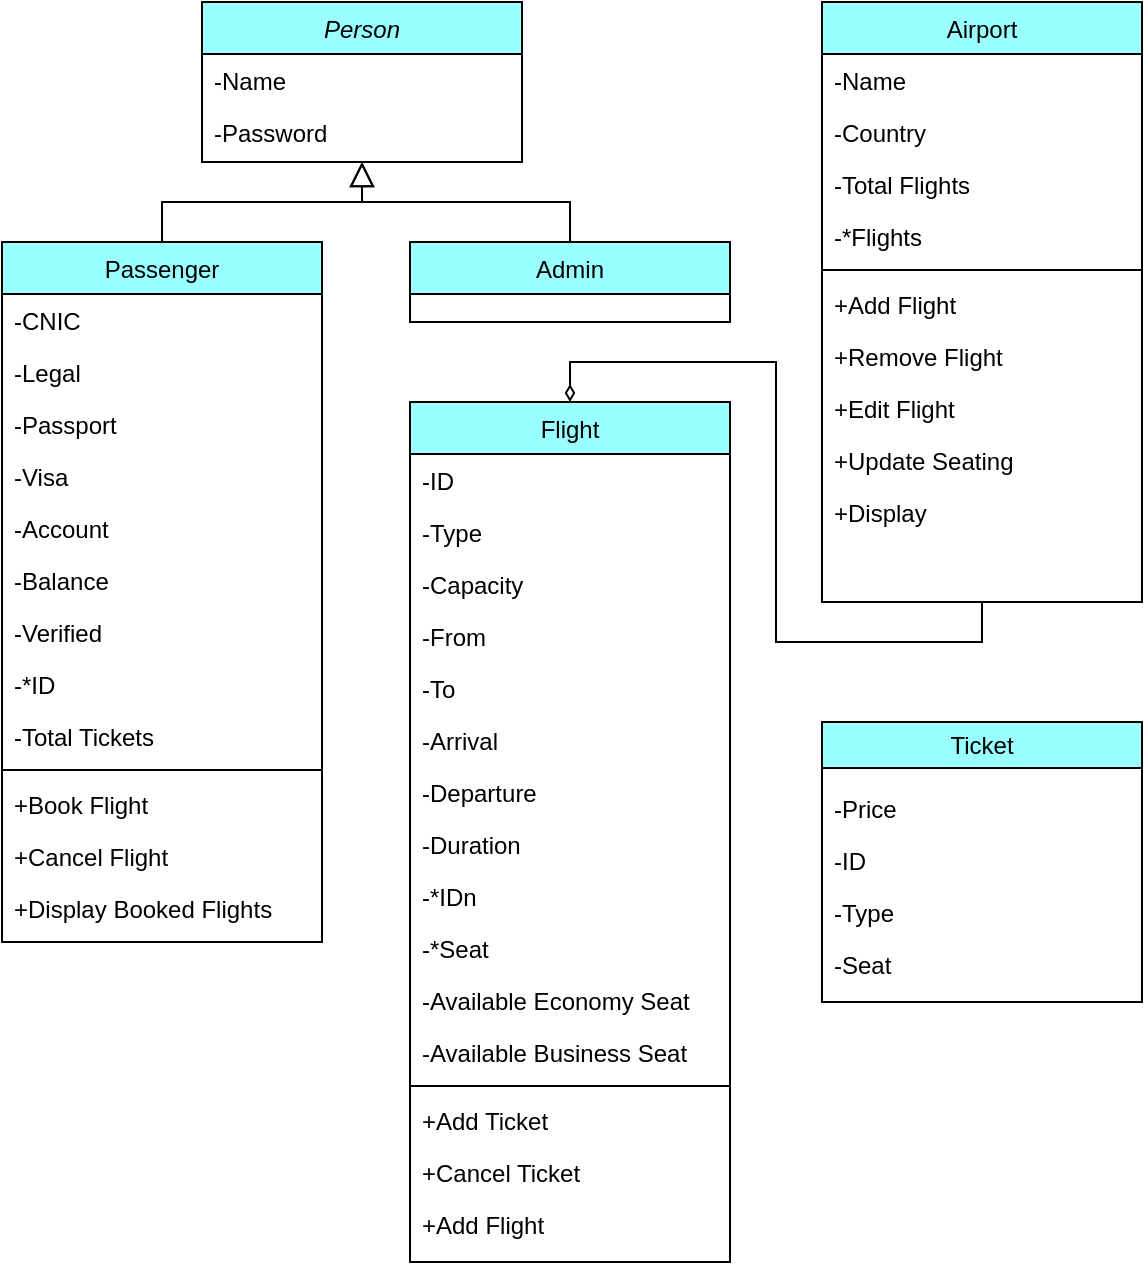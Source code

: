 <mxfile version="21.2.9" type="device">
  <diagram id="C5RBs43oDa-KdzZeNtuy" name="Page-1">
    <mxGraphModel dx="880" dy="490" grid="1" gridSize="10" guides="1" tooltips="1" connect="1" arrows="1" fold="1" page="1" pageScale="1" pageWidth="827" pageHeight="1169" math="0" shadow="0">
      <root>
        <mxCell id="WIyWlLk6GJQsqaUBKTNV-0" />
        <mxCell id="WIyWlLk6GJQsqaUBKTNV-1" parent="WIyWlLk6GJQsqaUBKTNV-0" />
        <mxCell id="zkfFHV4jXpPFQw0GAbJ--0" value="Person" style="swimlane;fontStyle=2;align=center;verticalAlign=top;childLayout=stackLayout;horizontal=1;startSize=26;horizontalStack=0;resizeParent=1;resizeLast=0;collapsible=1;marginBottom=0;rounded=0;shadow=0;strokeWidth=1;fillColor=#99FFFF;" parent="WIyWlLk6GJQsqaUBKTNV-1" vertex="1">
          <mxGeometry x="230" y="120" width="160" height="80" as="geometry">
            <mxRectangle x="220" y="120" width="160" height="26" as="alternateBounds" />
          </mxGeometry>
        </mxCell>
        <mxCell id="zkfFHV4jXpPFQw0GAbJ--1" value="-Name" style="text;align=left;verticalAlign=top;spacingLeft=4;spacingRight=4;overflow=hidden;rotatable=0;points=[[0,0.5],[1,0.5]];portConstraint=eastwest;" parent="zkfFHV4jXpPFQw0GAbJ--0" vertex="1">
          <mxGeometry y="26" width="160" height="26" as="geometry" />
        </mxCell>
        <mxCell id="zkfFHV4jXpPFQw0GAbJ--2" value="-Password" style="text;align=left;verticalAlign=top;spacingLeft=4;spacingRight=4;overflow=hidden;rotatable=0;points=[[0,0.5],[1,0.5]];portConstraint=eastwest;rounded=0;shadow=0;html=0;" parent="zkfFHV4jXpPFQw0GAbJ--0" vertex="1">
          <mxGeometry y="52" width="160" height="26" as="geometry" />
        </mxCell>
        <mxCell id="zkfFHV4jXpPFQw0GAbJ--6" value="Passenger" style="swimlane;fontStyle=0;align=center;verticalAlign=top;childLayout=stackLayout;horizontal=1;startSize=26;horizontalStack=0;resizeParent=1;resizeLast=0;collapsible=1;marginBottom=0;rounded=0;shadow=0;strokeWidth=1;fillColor=#99FFFF;" parent="WIyWlLk6GJQsqaUBKTNV-1" vertex="1">
          <mxGeometry x="130" y="240" width="160" height="350" as="geometry">
            <mxRectangle x="130" y="380" width="160" height="26" as="alternateBounds" />
          </mxGeometry>
        </mxCell>
        <mxCell id="zkfFHV4jXpPFQw0GAbJ--7" value="-CNIC" style="text;align=left;verticalAlign=top;spacingLeft=4;spacingRight=4;overflow=hidden;rotatable=0;points=[[0,0.5],[1,0.5]];portConstraint=eastwest;" parent="zkfFHV4jXpPFQw0GAbJ--6" vertex="1">
          <mxGeometry y="26" width="160" height="26" as="geometry" />
        </mxCell>
        <mxCell id="zkfFHV4jXpPFQw0GAbJ--8" value="-Legal" style="text;align=left;verticalAlign=top;spacingLeft=4;spacingRight=4;overflow=hidden;rotatable=0;points=[[0,0.5],[1,0.5]];portConstraint=eastwest;rounded=0;shadow=0;html=0;" parent="zkfFHV4jXpPFQw0GAbJ--6" vertex="1">
          <mxGeometry y="52" width="160" height="26" as="geometry" />
        </mxCell>
        <mxCell id="A9LBVdSTkvG-crKXkHCi-14" value="-Passport" style="text;align=left;verticalAlign=top;spacingLeft=4;spacingRight=4;overflow=hidden;rotatable=0;points=[[0,0.5],[1,0.5]];portConstraint=eastwest;" parent="zkfFHV4jXpPFQw0GAbJ--6" vertex="1">
          <mxGeometry y="78" width="160" height="26" as="geometry" />
        </mxCell>
        <mxCell id="A9LBVdSTkvG-crKXkHCi-15" value="-Visa" style="text;align=left;verticalAlign=top;spacingLeft=4;spacingRight=4;overflow=hidden;rotatable=0;points=[[0,0.5],[1,0.5]];portConstraint=eastwest;" parent="zkfFHV4jXpPFQw0GAbJ--6" vertex="1">
          <mxGeometry y="104" width="160" height="26" as="geometry" />
        </mxCell>
        <mxCell id="A9LBVdSTkvG-crKXkHCi-16" value="-Account" style="text;align=left;verticalAlign=top;spacingLeft=4;spacingRight=4;overflow=hidden;rotatable=0;points=[[0,0.5],[1,0.5]];portConstraint=eastwest;" parent="zkfFHV4jXpPFQw0GAbJ--6" vertex="1">
          <mxGeometry y="130" width="160" height="26" as="geometry" />
        </mxCell>
        <mxCell id="A9LBVdSTkvG-crKXkHCi-17" value="-Balance" style="text;align=left;verticalAlign=top;spacingLeft=4;spacingRight=4;overflow=hidden;rotatable=0;points=[[0,0.5],[1,0.5]];portConstraint=eastwest;" parent="zkfFHV4jXpPFQw0GAbJ--6" vertex="1">
          <mxGeometry y="156" width="160" height="26" as="geometry" />
        </mxCell>
        <mxCell id="A9LBVdSTkvG-crKXkHCi-18" value="-Verified" style="text;align=left;verticalAlign=top;spacingLeft=4;spacingRight=4;overflow=hidden;rotatable=0;points=[[0,0.5],[1,0.5]];portConstraint=eastwest;" parent="zkfFHV4jXpPFQw0GAbJ--6" vertex="1">
          <mxGeometry y="182" width="160" height="26" as="geometry" />
        </mxCell>
        <mxCell id="A9LBVdSTkvG-crKXkHCi-19" value="-*ID" style="text;align=left;verticalAlign=top;spacingLeft=4;spacingRight=4;overflow=hidden;rotatable=0;points=[[0,0.5],[1,0.5]];portConstraint=eastwest;" parent="zkfFHV4jXpPFQw0GAbJ--6" vertex="1">
          <mxGeometry y="208" width="160" height="26" as="geometry" />
        </mxCell>
        <mxCell id="A9LBVdSTkvG-crKXkHCi-20" value="-Total Tickets" style="text;align=left;verticalAlign=top;spacingLeft=4;spacingRight=4;overflow=hidden;rotatable=0;points=[[0,0.5],[1,0.5]];portConstraint=eastwest;" parent="zkfFHV4jXpPFQw0GAbJ--6" vertex="1">
          <mxGeometry y="234" width="160" height="26" as="geometry" />
        </mxCell>
        <mxCell id="A9LBVdSTkvG-crKXkHCi-21" value="" style="line;html=1;strokeWidth=1;align=left;verticalAlign=middle;spacingTop=-1;spacingLeft=3;spacingRight=3;rotatable=0;labelPosition=right;points=[];portConstraint=eastwest;" parent="zkfFHV4jXpPFQw0GAbJ--6" vertex="1">
          <mxGeometry y="260" width="160" height="8" as="geometry" />
        </mxCell>
        <mxCell id="A9LBVdSTkvG-crKXkHCi-22" value="+Book Flight" style="text;align=left;verticalAlign=top;spacingLeft=4;spacingRight=4;overflow=hidden;rotatable=0;points=[[0,0.5],[1,0.5]];portConstraint=eastwest;" parent="zkfFHV4jXpPFQw0GAbJ--6" vertex="1">
          <mxGeometry y="268" width="160" height="26" as="geometry" />
        </mxCell>
        <mxCell id="A9LBVdSTkvG-crKXkHCi-23" value="+Cancel Flight" style="text;align=left;verticalAlign=top;spacingLeft=4;spacingRight=4;overflow=hidden;rotatable=0;points=[[0,0.5],[1,0.5]];portConstraint=eastwest;" parent="zkfFHV4jXpPFQw0GAbJ--6" vertex="1">
          <mxGeometry y="294" width="160" height="26" as="geometry" />
        </mxCell>
        <mxCell id="A9LBVdSTkvG-crKXkHCi-24" value="+Display Booked Flights" style="text;align=left;verticalAlign=top;spacingLeft=4;spacingRight=4;overflow=hidden;rotatable=0;points=[[0,0.5],[1,0.5]];portConstraint=eastwest;" parent="zkfFHV4jXpPFQw0GAbJ--6" vertex="1">
          <mxGeometry y="320" width="160" height="26" as="geometry" />
        </mxCell>
        <mxCell id="zkfFHV4jXpPFQw0GAbJ--12" value="" style="endArrow=block;endSize=10;endFill=0;shadow=0;strokeWidth=1;rounded=0;edgeStyle=elbowEdgeStyle;elbow=vertical;" parent="WIyWlLk6GJQsqaUBKTNV-1" source="zkfFHV4jXpPFQw0GAbJ--6" target="zkfFHV4jXpPFQw0GAbJ--0" edge="1">
          <mxGeometry width="160" relative="1" as="geometry">
            <mxPoint x="200" y="203" as="sourcePoint" />
            <mxPoint x="200" y="203" as="targetPoint" />
          </mxGeometry>
        </mxCell>
        <mxCell id="zkfFHV4jXpPFQw0GAbJ--13" value="Admin" style="swimlane;fontStyle=0;align=center;verticalAlign=top;childLayout=stackLayout;horizontal=1;startSize=26;horizontalStack=0;resizeParent=1;resizeLast=0;collapsible=1;marginBottom=0;rounded=0;shadow=0;strokeWidth=1;fillColor=#99FFFF;" parent="WIyWlLk6GJQsqaUBKTNV-1" vertex="1">
          <mxGeometry x="334" y="240" width="160" height="40" as="geometry">
            <mxRectangle x="340" y="380" width="170" height="26" as="alternateBounds" />
          </mxGeometry>
        </mxCell>
        <mxCell id="zkfFHV4jXpPFQw0GAbJ--16" value="" style="endArrow=block;endSize=10;endFill=0;shadow=0;strokeWidth=1;rounded=0;edgeStyle=elbowEdgeStyle;elbow=vertical;" parent="WIyWlLk6GJQsqaUBKTNV-1" source="zkfFHV4jXpPFQw0GAbJ--13" target="zkfFHV4jXpPFQw0GAbJ--0" edge="1">
          <mxGeometry width="160" relative="1" as="geometry">
            <mxPoint x="210" y="373" as="sourcePoint" />
            <mxPoint x="310" y="271" as="targetPoint" />
          </mxGeometry>
        </mxCell>
        <mxCell id="A9LBVdSTkvG-crKXkHCi-1" value="&lt;span style=&quot;font-weight: normal;&quot;&gt;Ticket&lt;/span&gt;" style="swimlane;whiteSpace=wrap;html=1;fillColor=#99FFFF;" parent="WIyWlLk6GJQsqaUBKTNV-1" vertex="1">
          <mxGeometry x="540" y="480" width="160" height="140" as="geometry" />
        </mxCell>
        <mxCell id="A9LBVdSTkvG-crKXkHCi-10" value="-Price" style="text;align=left;verticalAlign=top;spacingLeft=4;spacingRight=4;overflow=hidden;rotatable=0;points=[[0,0.5],[1,0.5]];portConstraint=eastwest;" parent="A9LBVdSTkvG-crKXkHCi-1" vertex="1">
          <mxGeometry y="30" width="160" height="26" as="geometry" />
        </mxCell>
        <mxCell id="A9LBVdSTkvG-crKXkHCi-11" value="-ID" style="text;align=left;verticalAlign=top;spacingLeft=4;spacingRight=4;overflow=hidden;rotatable=0;points=[[0,0.5],[1,0.5]];portConstraint=eastwest;" parent="A9LBVdSTkvG-crKXkHCi-1" vertex="1">
          <mxGeometry y="56" width="160" height="26" as="geometry" />
        </mxCell>
        <mxCell id="A9LBVdSTkvG-crKXkHCi-12" value="-Type" style="text;align=left;verticalAlign=top;spacingLeft=4;spacingRight=4;overflow=hidden;rotatable=0;points=[[0,0.5],[1,0.5]];portConstraint=eastwest;" parent="A9LBVdSTkvG-crKXkHCi-1" vertex="1">
          <mxGeometry y="82" width="160" height="26" as="geometry" />
        </mxCell>
        <mxCell id="A9LBVdSTkvG-crKXkHCi-13" value="-Seat" style="text;align=left;verticalAlign=top;spacingLeft=4;spacingRight=4;overflow=hidden;rotatable=0;points=[[0,0.5],[1,0.5]];portConstraint=eastwest;" parent="A9LBVdSTkvG-crKXkHCi-1" vertex="1">
          <mxGeometry y="108" width="160" height="26" as="geometry" />
        </mxCell>
        <mxCell id="A9LBVdSTkvG-crKXkHCi-27" value="Flight" style="swimlane;fontStyle=0;align=center;verticalAlign=top;childLayout=stackLayout;horizontal=1;startSize=26;horizontalStack=0;resizeParent=1;resizeLast=0;collapsible=1;marginBottom=0;rounded=0;shadow=0;strokeWidth=1;fillColor=#99FFFF;" parent="WIyWlLk6GJQsqaUBKTNV-1" vertex="1">
          <mxGeometry x="334" y="320" width="160" height="430" as="geometry">
            <mxRectangle x="550" y="140" width="160" height="26" as="alternateBounds" />
          </mxGeometry>
        </mxCell>
        <mxCell id="A9LBVdSTkvG-crKXkHCi-28" value="-ID" style="text;align=left;verticalAlign=top;spacingLeft=4;spacingRight=4;overflow=hidden;rotatable=0;points=[[0,0.5],[1,0.5]];portConstraint=eastwest;" parent="A9LBVdSTkvG-crKXkHCi-27" vertex="1">
          <mxGeometry y="26" width="160" height="26" as="geometry" />
        </mxCell>
        <mxCell id="A9LBVdSTkvG-crKXkHCi-29" value="-Type" style="text;align=left;verticalAlign=top;spacingLeft=4;spacingRight=4;overflow=hidden;rotatable=0;points=[[0,0.5],[1,0.5]];portConstraint=eastwest;rounded=0;shadow=0;html=0;" parent="A9LBVdSTkvG-crKXkHCi-27" vertex="1">
          <mxGeometry y="52" width="160" height="26" as="geometry" />
        </mxCell>
        <mxCell id="A9LBVdSTkvG-crKXkHCi-30" value="-Capacity" style="text;align=left;verticalAlign=top;spacingLeft=4;spacingRight=4;overflow=hidden;rotatable=0;points=[[0,0.5],[1,0.5]];portConstraint=eastwest;rounded=0;shadow=0;html=0;" parent="A9LBVdSTkvG-crKXkHCi-27" vertex="1">
          <mxGeometry y="78" width="160" height="26" as="geometry" />
        </mxCell>
        <mxCell id="A9LBVdSTkvG-crKXkHCi-31" value="-From" style="text;align=left;verticalAlign=top;spacingLeft=4;spacingRight=4;overflow=hidden;rotatable=0;points=[[0,0.5],[1,0.5]];portConstraint=eastwest;rounded=0;shadow=0;html=0;" parent="A9LBVdSTkvG-crKXkHCi-27" vertex="1">
          <mxGeometry y="104" width="160" height="26" as="geometry" />
        </mxCell>
        <mxCell id="A9LBVdSTkvG-crKXkHCi-32" value="-To" style="text;align=left;verticalAlign=top;spacingLeft=4;spacingRight=4;overflow=hidden;rotatable=0;points=[[0,0.5],[1,0.5]];portConstraint=eastwest;rounded=0;shadow=0;html=0;" parent="A9LBVdSTkvG-crKXkHCi-27" vertex="1">
          <mxGeometry y="130" width="160" height="26" as="geometry" />
        </mxCell>
        <mxCell id="A9LBVdSTkvG-crKXkHCi-34" value="-Arrival" style="text;align=left;verticalAlign=top;spacingLeft=4;spacingRight=4;overflow=hidden;rotatable=0;points=[[0,0.5],[1,0.5]];portConstraint=eastwest;" parent="A9LBVdSTkvG-crKXkHCi-27" vertex="1">
          <mxGeometry y="156" width="160" height="26" as="geometry" />
        </mxCell>
        <mxCell id="A9LBVdSTkvG-crKXkHCi-35" value="-Departure" style="text;align=left;verticalAlign=top;spacingLeft=4;spacingRight=4;overflow=hidden;rotatable=0;points=[[0,0.5],[1,0.5]];portConstraint=eastwest;" parent="A9LBVdSTkvG-crKXkHCi-27" vertex="1">
          <mxGeometry y="182" width="160" height="26" as="geometry" />
        </mxCell>
        <mxCell id="A9LBVdSTkvG-crKXkHCi-36" value="-Duration" style="text;align=left;verticalAlign=top;spacingLeft=4;spacingRight=4;overflow=hidden;rotatable=0;points=[[0,0.5],[1,0.5]];portConstraint=eastwest;" parent="A9LBVdSTkvG-crKXkHCi-27" vertex="1">
          <mxGeometry y="208" width="160" height="26" as="geometry" />
        </mxCell>
        <mxCell id="A9LBVdSTkvG-crKXkHCi-37" value="-*IDn" style="text;align=left;verticalAlign=top;spacingLeft=4;spacingRight=4;overflow=hidden;rotatable=0;points=[[0,0.5],[1,0.5]];portConstraint=eastwest;" parent="A9LBVdSTkvG-crKXkHCi-27" vertex="1">
          <mxGeometry y="234" width="160" height="26" as="geometry" />
        </mxCell>
        <mxCell id="A9LBVdSTkvG-crKXkHCi-38" value="-*Seat" style="text;align=left;verticalAlign=top;spacingLeft=4;spacingRight=4;overflow=hidden;rotatable=0;points=[[0,0.5],[1,0.5]];portConstraint=eastwest;" parent="A9LBVdSTkvG-crKXkHCi-27" vertex="1">
          <mxGeometry y="260" width="160" height="26" as="geometry" />
        </mxCell>
        <mxCell id="A9LBVdSTkvG-crKXkHCi-39" value="-Available Economy Seat" style="text;align=left;verticalAlign=top;spacingLeft=4;spacingRight=4;overflow=hidden;rotatable=0;points=[[0,0.5],[1,0.5]];portConstraint=eastwest;" parent="A9LBVdSTkvG-crKXkHCi-27" vertex="1">
          <mxGeometry y="286" width="160" height="26" as="geometry" />
        </mxCell>
        <mxCell id="A9LBVdSTkvG-crKXkHCi-40" value="-Available Business Seat" style="text;align=left;verticalAlign=top;spacingLeft=4;spacingRight=4;overflow=hidden;rotatable=0;points=[[0,0.5],[1,0.5]];portConstraint=eastwest;" parent="A9LBVdSTkvG-crKXkHCi-27" vertex="1">
          <mxGeometry y="312" width="160" height="26" as="geometry" />
        </mxCell>
        <mxCell id="A9LBVdSTkvG-crKXkHCi-33" value="" style="line;html=1;strokeWidth=1;align=left;verticalAlign=middle;spacingTop=-1;spacingLeft=3;spacingRight=3;rotatable=0;labelPosition=right;points=[];portConstraint=eastwest;" parent="A9LBVdSTkvG-crKXkHCi-27" vertex="1">
          <mxGeometry y="338" width="160" height="8" as="geometry" />
        </mxCell>
        <mxCell id="A9LBVdSTkvG-crKXkHCi-41" value="+Add Ticket" style="text;align=left;verticalAlign=top;spacingLeft=4;spacingRight=4;overflow=hidden;rotatable=0;points=[[0,0.5],[1,0.5]];portConstraint=eastwest;" parent="A9LBVdSTkvG-crKXkHCi-27" vertex="1">
          <mxGeometry y="346" width="160" height="26" as="geometry" />
        </mxCell>
        <mxCell id="A9LBVdSTkvG-crKXkHCi-42" value="+Cancel Ticket" style="text;align=left;verticalAlign=top;spacingLeft=4;spacingRight=4;overflow=hidden;rotatable=0;points=[[0,0.5],[1,0.5]];portConstraint=eastwest;" parent="A9LBVdSTkvG-crKXkHCi-27" vertex="1">
          <mxGeometry y="372" width="160" height="26" as="geometry" />
        </mxCell>
        <mxCell id="A9LBVdSTkvG-crKXkHCi-43" value="+Add Flight" style="text;align=left;verticalAlign=top;spacingLeft=4;spacingRight=4;overflow=hidden;rotatable=0;points=[[0,0.5],[1,0.5]];portConstraint=eastwest;" parent="A9LBVdSTkvG-crKXkHCi-27" vertex="1">
          <mxGeometry y="398" width="160" height="26" as="geometry" />
        </mxCell>
        <mxCell id="A9LBVdSTkvG-crKXkHCi-57" style="edgeStyle=orthogonalEdgeStyle;rounded=0;orthogonalLoop=1;jettySize=auto;html=1;exitX=0.5;exitY=1;exitDx=0;exitDy=0;entryX=0.5;entryY=0;entryDx=0;entryDy=0;endArrow=diamondThin;endFill=0;" parent="WIyWlLk6GJQsqaUBKTNV-1" source="A9LBVdSTkvG-crKXkHCi-44" target="A9LBVdSTkvG-crKXkHCi-27" edge="1">
          <mxGeometry relative="1" as="geometry" />
        </mxCell>
        <mxCell id="A9LBVdSTkvG-crKXkHCi-44" value="Airport" style="swimlane;fontStyle=0;align=center;verticalAlign=top;childLayout=stackLayout;horizontal=1;startSize=26;horizontalStack=0;resizeParent=1;resizeLast=0;collapsible=1;marginBottom=0;rounded=0;shadow=0;strokeWidth=1;fillColor=#99FFFF;" parent="WIyWlLk6GJQsqaUBKTNV-1" vertex="1">
          <mxGeometry x="540" y="120" width="160" height="300" as="geometry">
            <mxRectangle x="550" y="140" width="160" height="26" as="alternateBounds" />
          </mxGeometry>
        </mxCell>
        <mxCell id="A9LBVdSTkvG-crKXkHCi-45" value="-Name" style="text;align=left;verticalAlign=top;spacingLeft=4;spacingRight=4;overflow=hidden;rotatable=0;points=[[0,0.5],[1,0.5]];portConstraint=eastwest;" parent="A9LBVdSTkvG-crKXkHCi-44" vertex="1">
          <mxGeometry y="26" width="160" height="26" as="geometry" />
        </mxCell>
        <mxCell id="A9LBVdSTkvG-crKXkHCi-46" value="-Country" style="text;align=left;verticalAlign=top;spacingLeft=4;spacingRight=4;overflow=hidden;rotatable=0;points=[[0,0.5],[1,0.5]];portConstraint=eastwest;rounded=0;shadow=0;html=0;" parent="A9LBVdSTkvG-crKXkHCi-44" vertex="1">
          <mxGeometry y="52" width="160" height="26" as="geometry" />
        </mxCell>
        <mxCell id="A9LBVdSTkvG-crKXkHCi-47" value="-Total Flights" style="text;align=left;verticalAlign=top;spacingLeft=4;spacingRight=4;overflow=hidden;rotatable=0;points=[[0,0.5],[1,0.5]];portConstraint=eastwest;rounded=0;shadow=0;html=0;" parent="A9LBVdSTkvG-crKXkHCi-44" vertex="1">
          <mxGeometry y="78" width="160" height="26" as="geometry" />
        </mxCell>
        <mxCell id="A9LBVdSTkvG-crKXkHCi-48" value="-*Flights" style="text;align=left;verticalAlign=top;spacingLeft=4;spacingRight=4;overflow=hidden;rotatable=0;points=[[0,0.5],[1,0.5]];portConstraint=eastwest;rounded=0;shadow=0;html=0;" parent="A9LBVdSTkvG-crKXkHCi-44" vertex="1">
          <mxGeometry y="104" width="160" height="26" as="geometry" />
        </mxCell>
        <mxCell id="A9LBVdSTkvG-crKXkHCi-50" value="" style="line;html=1;strokeWidth=1;align=left;verticalAlign=middle;spacingTop=-1;spacingLeft=3;spacingRight=3;rotatable=0;labelPosition=right;points=[];portConstraint=eastwest;" parent="A9LBVdSTkvG-crKXkHCi-44" vertex="1">
          <mxGeometry y="130" width="160" height="8" as="geometry" />
        </mxCell>
        <mxCell id="A9LBVdSTkvG-crKXkHCi-51" value="+Add Flight" style="text;align=left;verticalAlign=top;spacingLeft=4;spacingRight=4;overflow=hidden;rotatable=0;points=[[0,0.5],[1,0.5]];portConstraint=eastwest;" parent="A9LBVdSTkvG-crKXkHCi-44" vertex="1">
          <mxGeometry y="138" width="160" height="26" as="geometry" />
        </mxCell>
        <mxCell id="A9LBVdSTkvG-crKXkHCi-52" value="+Remove Flight" style="text;align=left;verticalAlign=top;spacingLeft=4;spacingRight=4;overflow=hidden;rotatable=0;points=[[0,0.5],[1,0.5]];portConstraint=eastwest;" parent="A9LBVdSTkvG-crKXkHCi-44" vertex="1">
          <mxGeometry y="164" width="160" height="26" as="geometry" />
        </mxCell>
        <mxCell id="A9LBVdSTkvG-crKXkHCi-53" value="+Edit Flight" style="text;align=left;verticalAlign=top;spacingLeft=4;spacingRight=4;overflow=hidden;rotatable=0;points=[[0,0.5],[1,0.5]];portConstraint=eastwest;" parent="A9LBVdSTkvG-crKXkHCi-44" vertex="1">
          <mxGeometry y="190" width="160" height="26" as="geometry" />
        </mxCell>
        <mxCell id="A9LBVdSTkvG-crKXkHCi-54" value="+Update Seating" style="text;align=left;verticalAlign=top;spacingLeft=4;spacingRight=4;overflow=hidden;rotatable=0;points=[[0,0.5],[1,0.5]];portConstraint=eastwest;" parent="A9LBVdSTkvG-crKXkHCi-44" vertex="1">
          <mxGeometry y="216" width="160" height="26" as="geometry" />
        </mxCell>
        <mxCell id="A9LBVdSTkvG-crKXkHCi-55" value="+Display" style="text;align=left;verticalAlign=top;spacingLeft=4;spacingRight=4;overflow=hidden;rotatable=0;points=[[0,0.5],[1,0.5]];portConstraint=eastwest;" parent="A9LBVdSTkvG-crKXkHCi-44" vertex="1">
          <mxGeometry y="242" width="160" height="26" as="geometry" />
        </mxCell>
      </root>
    </mxGraphModel>
  </diagram>
</mxfile>
